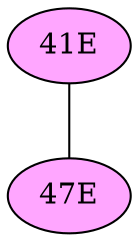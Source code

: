 // The Round Table
graph {
	"41E" [fillcolor="#FFA6FF" style=radial]
	"47E" [fillcolor="#FFA6FF" style=radial]
	"41E" -- "47E" [penwidth=1]
}
